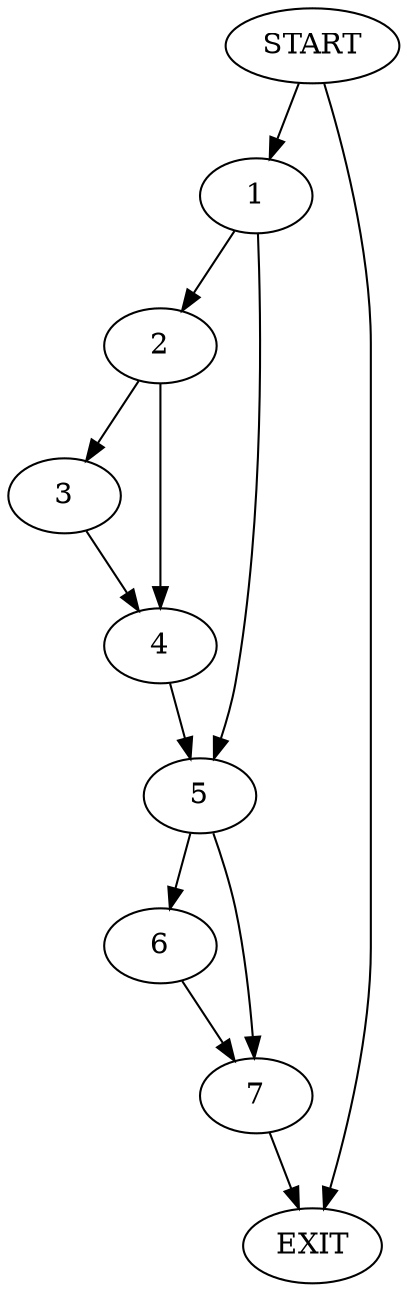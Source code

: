 digraph { 
0 [label="START"];
1;
2;
3;
4;
5;
6;
7;
8[label="EXIT"];
0 -> 1;
0 -> 8;
1 -> 2;
1 -> 5;
2 -> 3;
2 -> 4;
3 -> 4;
4 -> 5;
5 -> 6;
5 -> 7;
6 -> 7;
7 -> 8;
}